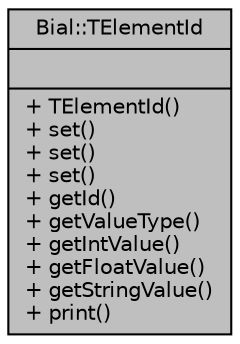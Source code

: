 digraph "Bial::TElementId"
{
  edge [fontname="Helvetica",fontsize="10",labelfontname="Helvetica",labelfontsize="10"];
  node [fontname="Helvetica",fontsize="10",shape=record];
  Node1 [label="{Bial::TElementId\n||+ TElementId()\l+ set()\l+ set()\l+ set()\l+ getId()\l+ getValueType()\l+ getIntValue()\l+ getFloatValue()\l+ getStringValue()\l+ print()\l}",height=0.2,width=0.4,color="black", fillcolor="grey75", style="filled", fontcolor="black"];
}
